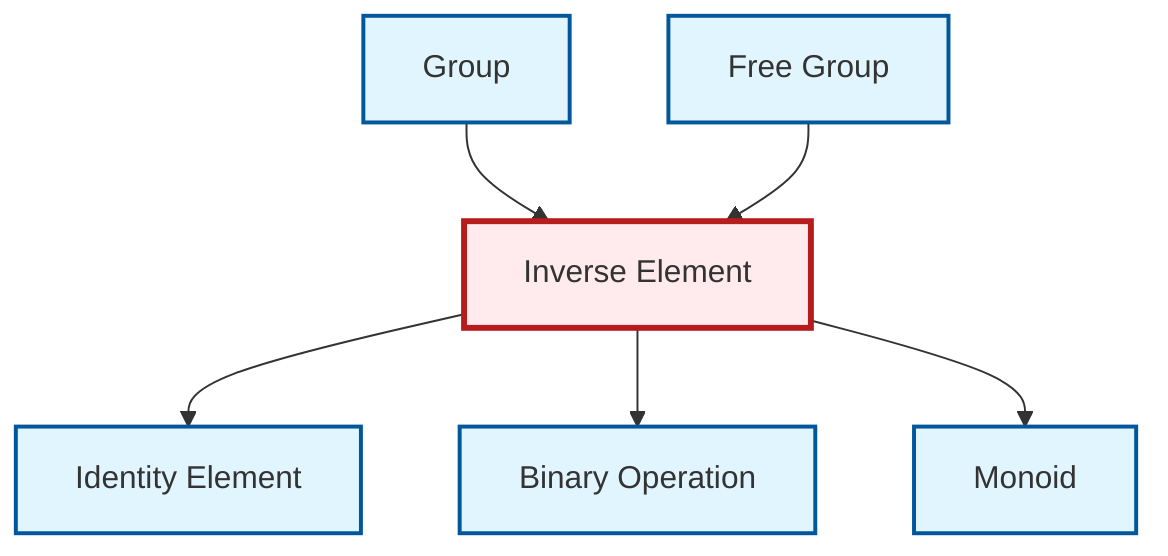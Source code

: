 graph TD
    classDef definition fill:#e1f5fe,stroke:#01579b,stroke-width:2px
    classDef theorem fill:#f3e5f5,stroke:#4a148c,stroke-width:2px
    classDef axiom fill:#fff3e0,stroke:#e65100,stroke-width:2px
    classDef example fill:#e8f5e9,stroke:#1b5e20,stroke-width:2px
    classDef current fill:#ffebee,stroke:#b71c1c,stroke-width:3px
    def-free-group["Free Group"]:::definition
    def-inverse-element["Inverse Element"]:::definition
    def-identity-element["Identity Element"]:::definition
    def-group["Group"]:::definition
    def-monoid["Monoid"]:::definition
    def-binary-operation["Binary Operation"]:::definition
    def-inverse-element --> def-identity-element
    def-group --> def-inverse-element
    def-inverse-element --> def-binary-operation
    def-free-group --> def-inverse-element
    def-inverse-element --> def-monoid
    class def-inverse-element current